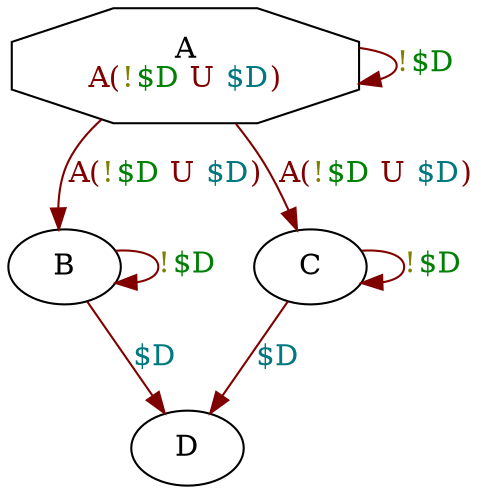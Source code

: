 digraph system {
N0 [label=<A<BR/><FONT COLOR="0.0 1 0.5">A(<FONT COLOR="0.17 1 0.5">!<FONT COLOR="0.34 1 0.5">$D</FONT></FONT> U <FONT COLOR="0.51 1 0.5">$D</FONT>)</FONT>>,shape=octagon]
N1 [label=<B>]
N2 [label=<D>]
N3 [label=<C>]
N0 -> N1 [color="0.0 1 0.5",label=<<FONT COLOR="0.0 1 0.5">A(<FONT COLOR="0.17 1 0.5">!<FONT COLOR="0.34 1 0.5">$D</FONT></FONT> U <FONT COLOR="0.51 1 0.5">$D</FONT>)</FONT>>]
N3 -> N2 [color="0.0 1 0.5",label=<<FONT COLOR="0.51 1 0.5">$D</FONT>>]
N1 -> N2 [color="0.0 1 0.5",label=<<FONT COLOR="0.51 1 0.5">$D</FONT>>]
N3 -> N3 [color="0.0 1 0.5",label=<<FONT COLOR="0.17 1 0.5">!<FONT COLOR="0.34 1 0.5">$D</FONT></FONT>>]
N0 -> N3 [color="0.0 1 0.5",label=<<FONT COLOR="0.0 1 0.5">A(<FONT COLOR="0.17 1 0.5">!<FONT COLOR="0.34 1 0.5">$D</FONT></FONT> U <FONT COLOR="0.51 1 0.5">$D</FONT>)</FONT>>]
N1 -> N1 [color="0.0 1 0.5",label=<<FONT COLOR="0.17 1 0.5">!<FONT COLOR="0.34 1 0.5">$D</FONT></FONT>>]
N0 -> N0 [color="0.0 1 0.5",label=<<FONT COLOR="0.17 1 0.5">!<FONT COLOR="0.34 1 0.5">$D</FONT></FONT>>]
}
